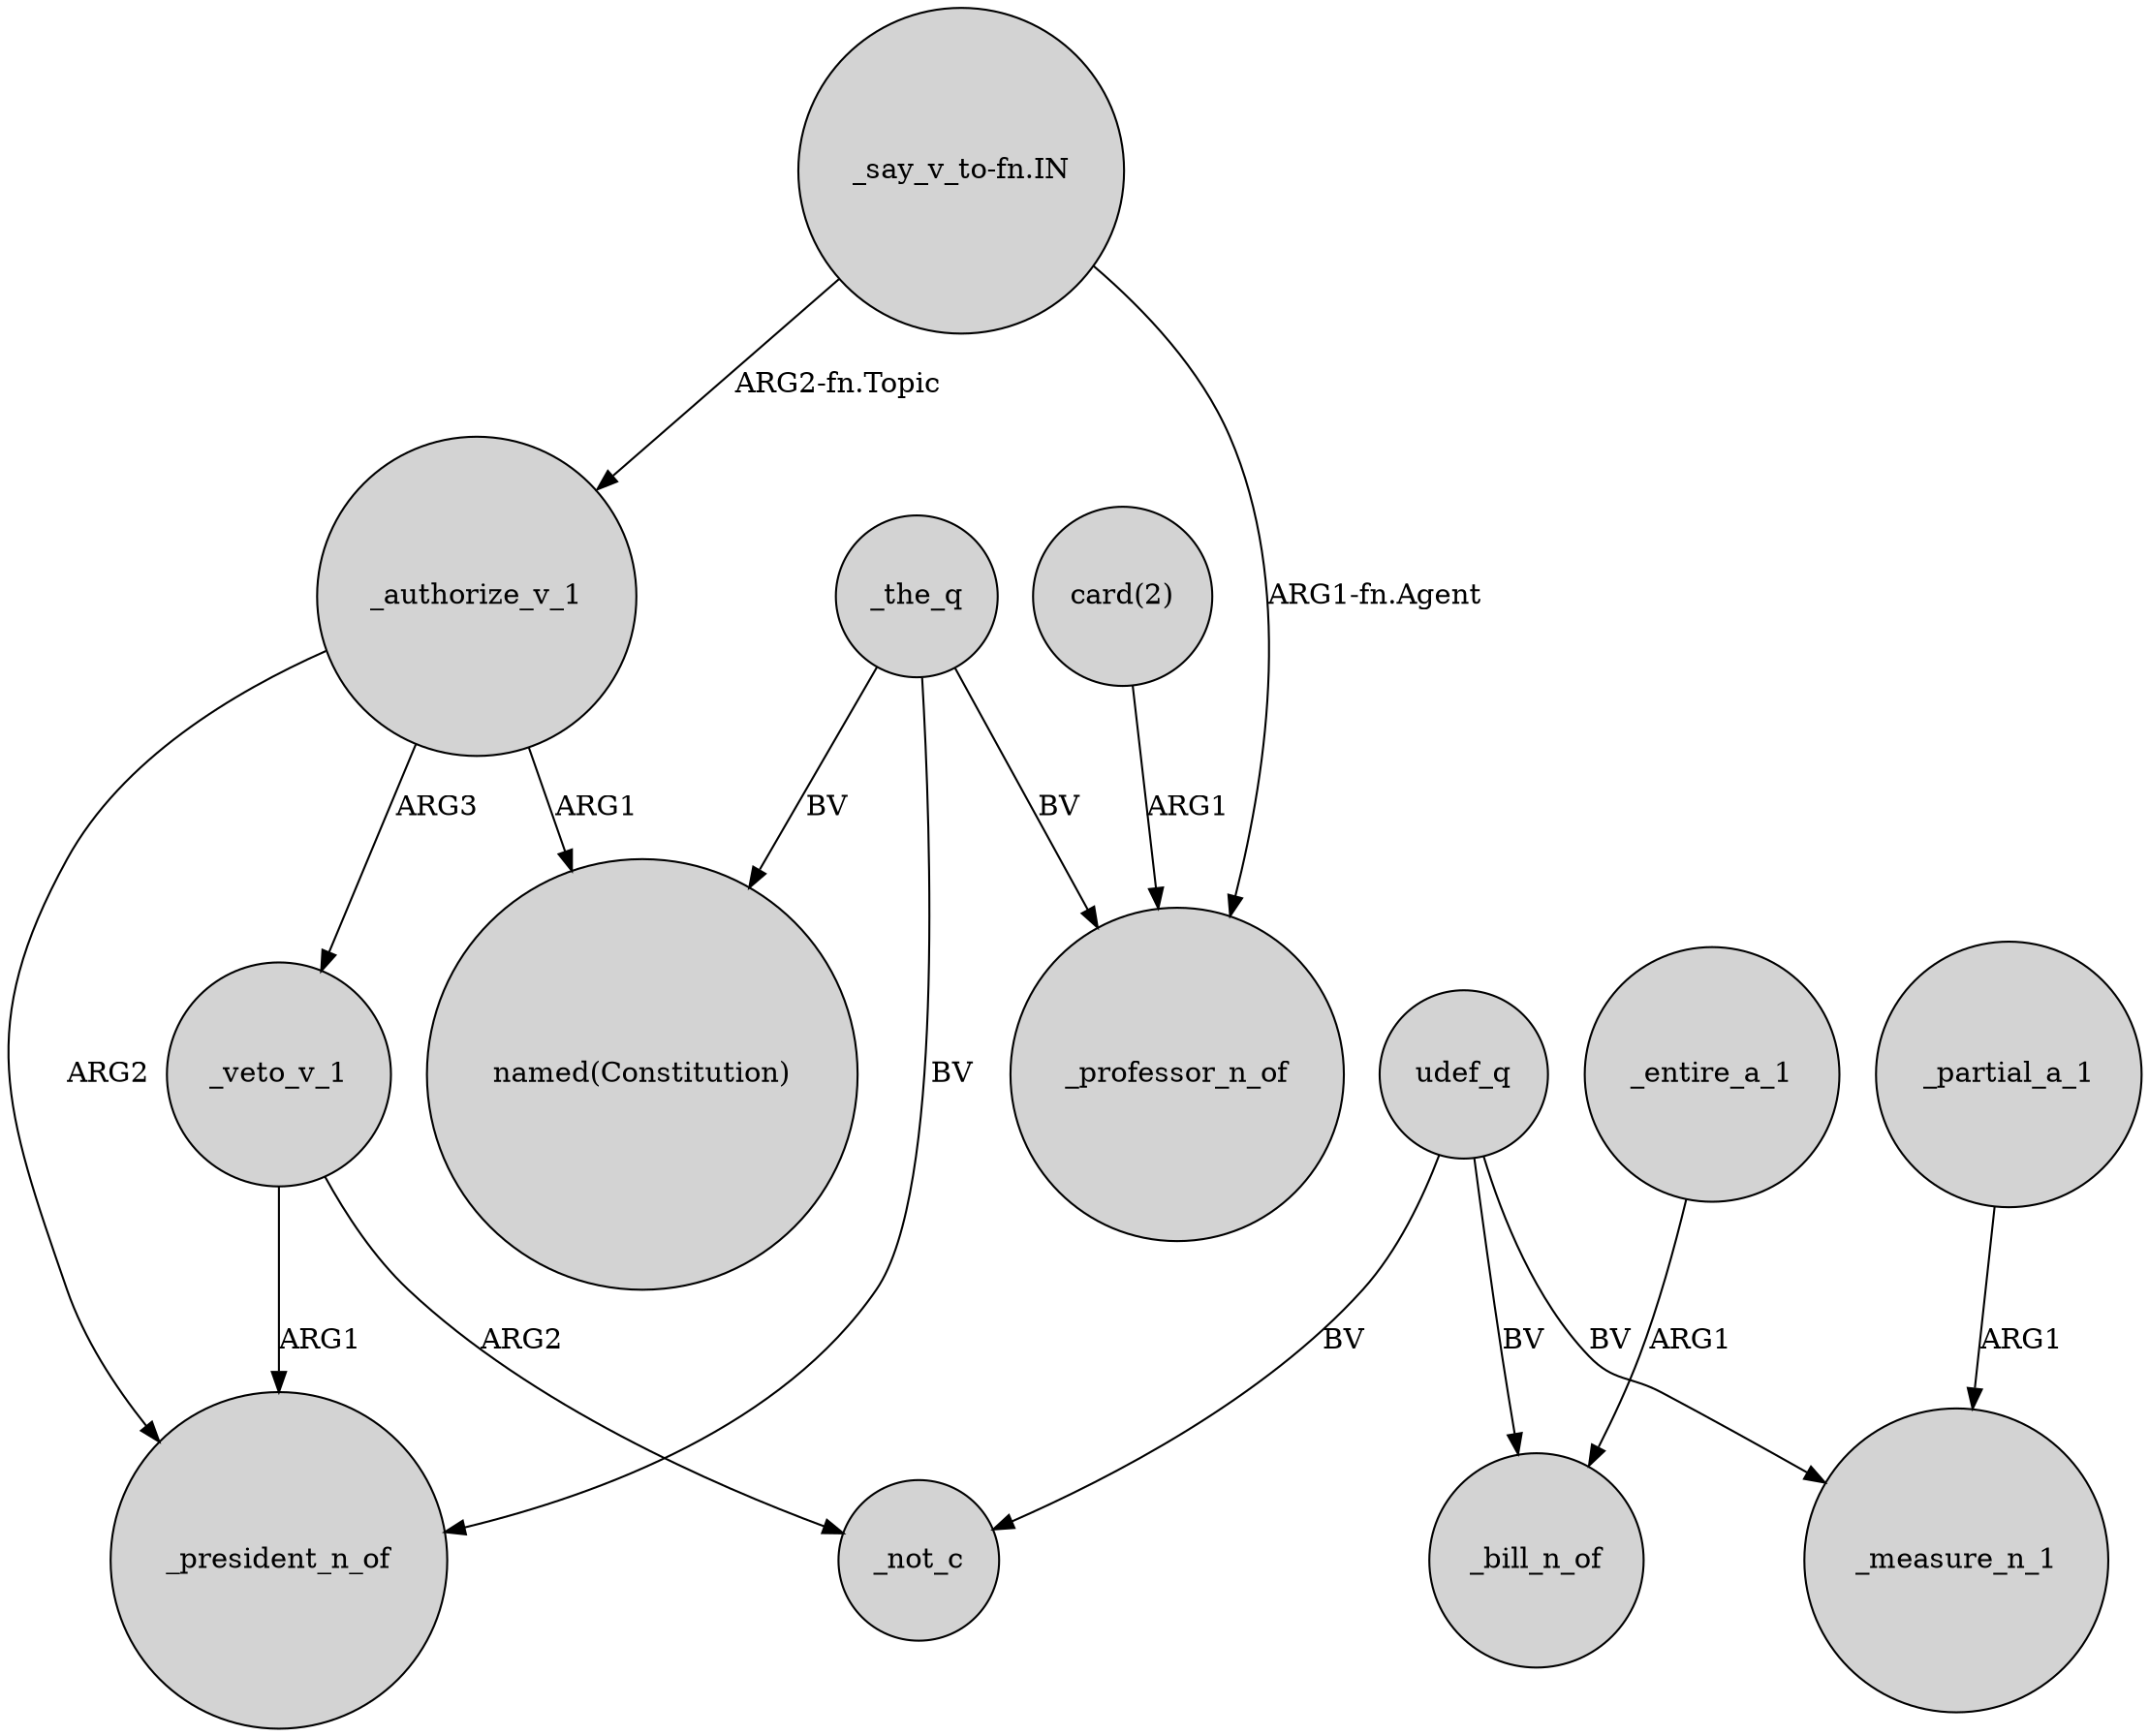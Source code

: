 digraph {
	node [shape=circle style=filled]
	"_say_v_to-fn.IN" -> _authorize_v_1 [label="ARG2-fn.Topic"]
	"card(2)" -> _professor_n_of [label=ARG1]
	udef_q -> _bill_n_of [label=BV]
	_the_q -> "named(Constitution)" [label=BV]
	_authorize_v_1 -> "named(Constitution)" [label=ARG1]
	_the_q -> _professor_n_of [label=BV]
	udef_q -> _not_c [label=BV]
	_authorize_v_1 -> _president_n_of [label=ARG2]
	_partial_a_1 -> _measure_n_1 [label=ARG1]
	udef_q -> _measure_n_1 [label=BV]
	_the_q -> _president_n_of [label=BV]
	_veto_v_1 -> _president_n_of [label=ARG1]
	_veto_v_1 -> _not_c [label=ARG2]
	_entire_a_1 -> _bill_n_of [label=ARG1]
	"_say_v_to-fn.IN" -> _professor_n_of [label="ARG1-fn.Agent"]
	_authorize_v_1 -> _veto_v_1 [label=ARG3]
}
